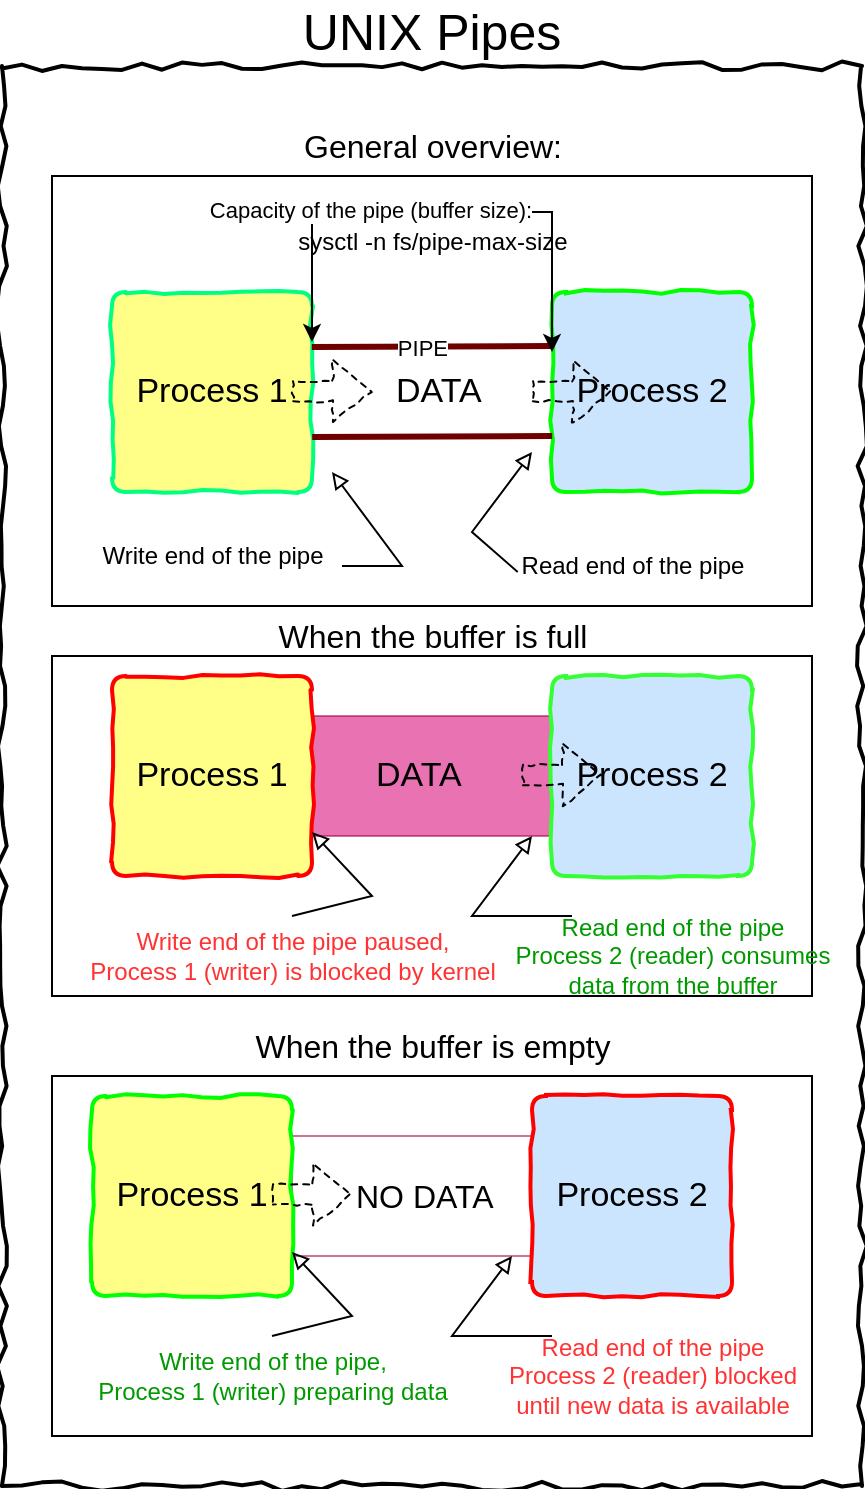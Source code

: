 <mxfile version="24.7.6">
  <diagram name="Page-1" id="tI9g5UVs6BiHLvYLlzyc">
    <mxGraphModel dx="994" dy="795" grid="1" gridSize="10" guides="1" tooltips="1" connect="1" arrows="1" fold="1" page="1" pageScale="1" pageWidth="850" pageHeight="1100" math="0" shadow="0">
      <root>
        <mxCell id="0" />
        <mxCell id="1" parent="0" />
        <mxCell id="biSs9XKsVMfxHc0k9hsz-29" value="UNIX Pipes" style="whiteSpace=wrap;html=1;fillColor=none;imageAspect=0;labelPosition=center;verticalLabelPosition=top;align=center;verticalAlign=bottom;fontSize=25;comic=1;jiggle=5;strokeWidth=2;" vertex="1" parent="1">
          <mxGeometry x="60" y="230" width="430" height="710" as="geometry" />
        </mxCell>
        <mxCell id="biSs9XKsVMfxHc0k9hsz-44" value="" style="rounded=0;whiteSpace=wrap;html=1;fillColor=none;" vertex="1" parent="1">
          <mxGeometry x="85" y="735" width="380" height="180" as="geometry" />
        </mxCell>
        <mxCell id="biSs9XKsVMfxHc0k9hsz-43" value="" style="rounded=0;whiteSpace=wrap;html=1;fillColor=none;" vertex="1" parent="1">
          <mxGeometry x="85" y="525" width="380" height="170" as="geometry" />
        </mxCell>
        <mxCell id="biSs9XKsVMfxHc0k9hsz-42" value="" style="rounded=0;whiteSpace=wrap;html=1;fillColor=none;" vertex="1" parent="1">
          <mxGeometry x="85" y="285" width="380" height="215" as="geometry" />
        </mxCell>
        <mxCell id="biSs9XKsVMfxHc0k9hsz-16" value="" style="rounded=0;whiteSpace=wrap;html=1;fillColor=#d80073;fontColor=#ffffff;strokeColor=#A50040;opacity=55;" vertex="1" parent="1">
          <mxGeometry x="215" y="555" width="120" height="60" as="geometry" />
        </mxCell>
        <mxCell id="NE58R7Pgc0rKDY2GueEK-2" value="Process 1" style="rounded=1;whiteSpace=wrap;html=1;absoluteArcSize=1;arcSize=14;strokeWidth=2;comic=1;jiggle=2;fillColor=#ffff88;strokeColor=#00FF80;fontSize=17;" parent="1" vertex="1">
          <mxGeometry x="115" y="343" width="100" height="100" as="geometry" />
        </mxCell>
        <mxCell id="NE58R7Pgc0rKDY2GueEK-3" value="Process 2" style="rounded=1;whiteSpace=wrap;html=1;absoluteArcSize=1;arcSize=14;strokeWidth=2;comic=1;linejoin=miter-clip;glass=0;shadow=0;fillColor=#cce5ff;strokeColor=#00FF00;fontSize=17;" parent="1" vertex="1">
          <mxGeometry x="335" y="343" width="100" height="100" as="geometry" />
        </mxCell>
        <mxCell id="NE58R7Pgc0rKDY2GueEK-8" value="" style="shape=flexArrow;endArrow=classic;html=1;rounded=0;dashed=1;flowAnimation=1;comic=1;jiggle=4;linecap=round;align=right;flowAnimationDuration=1000;" parent="1" edge="1">
          <mxGeometry width="50" height="50" relative="1" as="geometry">
            <mxPoint x="205" y="392.58" as="sourcePoint" />
            <mxPoint x="245" y="392.58" as="targetPoint" />
          </mxGeometry>
        </mxCell>
        <mxCell id="NE58R7Pgc0rKDY2GueEK-13" value="&lt;div style=&quot;font-size: 17px;&quot;&gt;DATA&lt;/div&gt;" style="edgeLabel;html=1;align=left;verticalAlign=middle;resizable=0;points=[];fontSize=17;" parent="NE58R7Pgc0rKDY2GueEK-8" vertex="1" connectable="0">
          <mxGeometry x="-0.25" relative="1" as="geometry">
            <mxPoint x="35" as="offset" />
          </mxGeometry>
        </mxCell>
        <mxCell id="NE58R7Pgc0rKDY2GueEK-9" value="" style="shape=link;html=1;rounded=0;width=43;fillColor=#a20025;strokeColor=#6F0000;strokeWidth=3;" parent="1" edge="1">
          <mxGeometry width="100" relative="1" as="geometry">
            <mxPoint x="215" y="393" as="sourcePoint" />
            <mxPoint x="335" y="392.5" as="targetPoint" />
          </mxGeometry>
        </mxCell>
        <mxCell id="NE58R7Pgc0rKDY2GueEK-11" value="&lt;div&gt;PIPE&lt;/div&gt;" style="edgeLabel;html=1;align=right;verticalAlign=middle;resizable=0;points=[];" parent="NE58R7Pgc0rKDY2GueEK-9" vertex="1" connectable="0">
          <mxGeometry x="0.151" y="22" relative="1" as="geometry">
            <mxPoint as="offset" />
          </mxGeometry>
        </mxCell>
        <mxCell id="NE58R7Pgc0rKDY2GueEK-14" style="rounded=0;orthogonalLoop=1;jettySize=auto;html=1;endArrow=block;endFill=0;" parent="1" edge="1">
          <mxGeometry relative="1" as="geometry">
            <mxPoint x="225" y="433" as="targetPoint" />
            <Array as="points">
              <mxPoint x="230" y="480" />
              <mxPoint x="260" y="480" />
            </Array>
            <mxPoint x="240" y="480" as="sourcePoint" />
          </mxGeometry>
        </mxCell>
        <mxCell id="NE58R7Pgc0rKDY2GueEK-12" value="&lt;div&gt;Write end of the pipe&lt;/div&gt;" style="text;html=1;align=center;verticalAlign=middle;resizable=0;points=[];autosize=1;strokeColor=none;fillColor=none;" parent="1" vertex="1">
          <mxGeometry x="105" y="460" width="120" height="30" as="geometry" />
        </mxCell>
        <mxCell id="NE58R7Pgc0rKDY2GueEK-15" style="rounded=0;orthogonalLoop=1;jettySize=auto;html=1;endArrow=block;endFill=0;" parent="1" edge="1">
          <mxGeometry relative="1" as="geometry">
            <mxPoint x="325" y="423" as="targetPoint" />
            <Array as="points">
              <mxPoint x="295" y="463" />
            </Array>
            <mxPoint x="317.857" y="483" as="sourcePoint" />
          </mxGeometry>
        </mxCell>
        <mxCell id="NE58R7Pgc0rKDY2GueEK-16" value="&lt;div&gt;Read end of the pipe&lt;/div&gt;" style="text;html=1;align=center;verticalAlign=middle;resizable=0;points=[];autosize=1;strokeColor=none;fillColor=none;flipV=0;flipH=1;" parent="1" vertex="1">
          <mxGeometry x="315" y="465" width="120" height="30" as="geometry" />
        </mxCell>
        <mxCell id="NE58R7Pgc0rKDY2GueEK-18" value="sysctl -n fs/pipe-max-size" style="text;html=1;align=center;verticalAlign=middle;resizable=0;points=[];autosize=1;strokeColor=none;fillColor=none;" parent="1" vertex="1">
          <mxGeometry x="205" y="303" width="140" height="30" as="geometry" />
        </mxCell>
        <mxCell id="NE58R7Pgc0rKDY2GueEK-19" value="" style="endArrow=classic;startArrow=classic;html=1;rounded=0;exitX=1;exitY=0.25;exitDx=0;exitDy=0;" parent="1" source="NE58R7Pgc0rKDY2GueEK-2" edge="1">
          <mxGeometry width="50" height="50" relative="1" as="geometry">
            <mxPoint x="405" y="363" as="sourcePoint" />
            <mxPoint x="335" y="373" as="targetPoint" />
            <Array as="points">
              <mxPoint x="215" y="303" />
              <mxPoint x="335" y="303" />
            </Array>
          </mxGeometry>
        </mxCell>
        <mxCell id="biSs9XKsVMfxHc0k9hsz-1" value="&lt;div&gt;Capacity of the pipe (buffer size):&lt;/div&gt;" style="edgeLabel;html=1;align=center;verticalAlign=middle;resizable=0;points=[];" vertex="1" connectable="0" parent="NE58R7Pgc0rKDY2GueEK-19">
          <mxGeometry x="-0.262" y="1" relative="1" as="geometry">
            <mxPoint as="offset" />
          </mxGeometry>
        </mxCell>
        <mxCell id="biSs9XKsVMfxHc0k9hsz-2" value="Process 1" style="rounded=1;whiteSpace=wrap;html=1;absoluteArcSize=1;arcSize=14;strokeWidth=2;comic=1;jiggle=2;fillColor=#ffff88;strokeColor=#FF0000;fontSize=17;" vertex="1" parent="1">
          <mxGeometry x="115" y="535" width="100" height="100" as="geometry" />
        </mxCell>
        <mxCell id="biSs9XKsVMfxHc0k9hsz-3" value="Process 2" style="rounded=1;whiteSpace=wrap;html=1;absoluteArcSize=1;arcSize=14;strokeWidth=2;comic=1;linejoin=miter-clip;glass=0;shadow=0;fillColor=#cce5ff;strokeColor=#33FF33;fontSize=17;" vertex="1" parent="1">
          <mxGeometry x="335" y="535" width="100" height="100" as="geometry" />
        </mxCell>
        <mxCell id="biSs9XKsVMfxHc0k9hsz-4" value="" style="shape=flexArrow;endArrow=classic;html=1;rounded=0;dashed=1;flowAnimation=1;comic=1;jiggle=4;linecap=round;" edge="1" parent="1" source="biSs9XKsVMfxHc0k9hsz-16">
          <mxGeometry width="50" height="50" relative="1" as="geometry">
            <mxPoint x="255" y="585" as="sourcePoint" />
            <mxPoint x="335" y="584.5" as="targetPoint" />
          </mxGeometry>
        </mxCell>
        <mxCell id="biSs9XKsVMfxHc0k9hsz-9" style="rounded=0;orthogonalLoop=1;jettySize=auto;html=1;endArrow=block;endFill=0;" edge="1" parent="1">
          <mxGeometry relative="1" as="geometry">
            <mxPoint x="325" y="615" as="targetPoint" />
            <Array as="points">
              <mxPoint x="295" y="655" />
            </Array>
            <mxPoint x="345" y="655" as="sourcePoint" />
          </mxGeometry>
        </mxCell>
        <mxCell id="biSs9XKsVMfxHc0k9hsz-10" value="&lt;div&gt;Read end of the pipe&lt;/div&gt;&lt;div&gt;Process 2 (reader) consumes&lt;/div&gt;&lt;div&gt;data from the buffer&lt;br&gt;&lt;/div&gt;" style="text;html=1;align=center;verticalAlign=middle;resizable=0;points=[];autosize=1;strokeColor=none;fillColor=none;flipV=0;flipH=1;fontColor=#009900;" vertex="1" parent="1">
          <mxGeometry x="315" y="645" width="160" height="60" as="geometry" />
        </mxCell>
        <mxCell id="biSs9XKsVMfxHc0k9hsz-14" value="&lt;div style=&quot;font-size: 16px;&quot;&gt;General overview:&lt;/div&gt;" style="text;html=1;align=center;verticalAlign=middle;resizable=0;points=[];autosize=1;strokeColor=none;fillColor=none;fontSize=16;" vertex="1" parent="1">
          <mxGeometry x="205" y="255" width="140" height="30" as="geometry" />
        </mxCell>
        <mxCell id="biSs9XKsVMfxHc0k9hsz-15" value="When the buffer is full" style="text;html=1;align=center;verticalAlign=middle;resizable=0;points=[];autosize=1;strokeColor=none;fillColor=none;fontSize=16;" vertex="1" parent="1">
          <mxGeometry x="190" y="500" width="170" height="30" as="geometry" />
        </mxCell>
        <mxCell id="biSs9XKsVMfxHc0k9hsz-20" value="" style="shape=flexArrow;endArrow=classic;html=1;rounded=0;dashed=1;flowAnimation=1;comic=1;jiggle=4;linecap=round;labelBackgroundColor=none;flowAnimationDuration=1000;" edge="1" parent="1">
          <mxGeometry width="50" height="50" relative="1" as="geometry">
            <mxPoint x="325" y="392.58" as="sourcePoint" />
            <mxPoint x="365" y="393" as="targetPoint" />
          </mxGeometry>
        </mxCell>
        <mxCell id="biSs9XKsVMfxHc0k9hsz-23" value="" style="shape=flexArrow;endArrow=classic;html=1;rounded=0;dashed=1;flowAnimation=1;comic=1;jiggle=4;linecap=round;labelBackgroundColor=none;flowAnimationDuration=1000;" edge="1" parent="1">
          <mxGeometry width="50" height="50" relative="1" as="geometry">
            <mxPoint x="320" y="584.58" as="sourcePoint" />
            <mxPoint x="360" y="584.58" as="targetPoint" />
          </mxGeometry>
        </mxCell>
        <mxCell id="biSs9XKsVMfxHc0k9hsz-26" value="&lt;div style=&quot;font-size: 17px;&quot;&gt;DATA&lt;/div&gt;" style="edgeLabel;html=1;align=left;verticalAlign=middle;resizable=0;points=[];fontSize=17;labelBackgroundColor=none;" vertex="1" connectable="0" parent="1">
          <mxGeometry x="245" y="585" as="geometry" />
        </mxCell>
        <mxCell id="biSs9XKsVMfxHc0k9hsz-27" value="&lt;div&gt;Write end of the pipe paused,&lt;/div&gt;&lt;div&gt;Process 1 (writer) is blocked by kernel&lt;/div&gt;" style="text;html=1;align=center;verticalAlign=middle;resizable=0;points=[];autosize=1;strokeColor=none;fillColor=none;fontColor=#FF3333;" vertex="1" parent="1">
          <mxGeometry x="105" y="655" width="200" height="40" as="geometry" />
        </mxCell>
        <mxCell id="biSs9XKsVMfxHc0k9hsz-28" style="rounded=0;orthogonalLoop=1;jettySize=auto;html=1;endArrow=block;endFill=0;" edge="1" parent="1">
          <mxGeometry relative="1" as="geometry">
            <mxPoint x="215" y="613" as="targetPoint" />
            <Array as="points">
              <mxPoint x="245" y="645" />
            </Array>
            <mxPoint x="205" y="655" as="sourcePoint" />
          </mxGeometry>
        </mxCell>
        <mxCell id="biSs9XKsVMfxHc0k9hsz-31" value="" style="rounded=0;whiteSpace=wrap;html=1;fillColor=none;fontColor=#ffffff;strokeColor=#A50040;opacity=55;" vertex="1" parent="1">
          <mxGeometry x="205" y="765" width="120" height="60" as="geometry" />
        </mxCell>
        <mxCell id="biSs9XKsVMfxHc0k9hsz-32" value="Process 1" style="rounded=1;whiteSpace=wrap;html=1;absoluteArcSize=1;arcSize=14;strokeWidth=2;comic=1;jiggle=2;fillColor=#ffff88;strokeColor=#00FF00;fontSize=17;" vertex="1" parent="1">
          <mxGeometry x="105" y="745" width="100" height="100" as="geometry" />
        </mxCell>
        <mxCell id="biSs9XKsVMfxHc0k9hsz-33" value="Process 2" style="rounded=1;whiteSpace=wrap;html=1;absoluteArcSize=1;arcSize=14;strokeWidth=2;comic=1;linejoin=miter-clip;glass=0;shadow=0;fillColor=#cce5ff;strokeColor=#FF0000;fontSize=17;" vertex="1" parent="1">
          <mxGeometry x="325" y="745" width="100" height="100" as="geometry" />
        </mxCell>
        <mxCell id="biSs9XKsVMfxHc0k9hsz-34" value="" style="shape=flexArrow;endArrow=classic;html=1;rounded=0;dashed=1;flowAnimation=1;comic=1;jiggle=4;linecap=round;" edge="1" parent="1" source="biSs9XKsVMfxHc0k9hsz-31">
          <mxGeometry width="50" height="50" relative="1" as="geometry">
            <mxPoint x="245" y="795" as="sourcePoint" />
            <mxPoint x="325" y="794.5" as="targetPoint" />
          </mxGeometry>
        </mxCell>
        <mxCell id="biSs9XKsVMfxHc0k9hsz-35" style="rounded=0;orthogonalLoop=1;jettySize=auto;html=1;endArrow=block;endFill=0;" edge="1" parent="1">
          <mxGeometry relative="1" as="geometry">
            <mxPoint x="315" y="825" as="targetPoint" />
            <Array as="points">
              <mxPoint x="285" y="865" />
            </Array>
            <mxPoint x="335" y="865" as="sourcePoint" />
          </mxGeometry>
        </mxCell>
        <mxCell id="biSs9XKsVMfxHc0k9hsz-36" value="When the buffer is empty" style="text;html=1;align=center;verticalAlign=middle;resizable=0;points=[];autosize=1;strokeColor=none;fillColor=none;fontSize=16;" vertex="1" parent="1">
          <mxGeometry x="185" y="705" width="180" height="30" as="geometry" />
        </mxCell>
        <mxCell id="biSs9XKsVMfxHc0k9hsz-37" value="" style="shape=flexArrow;endArrow=classic;html=1;rounded=0;dashed=1;flowAnimation=1;comic=1;jiggle=4;linecap=round;labelBackgroundColor=none;flowAnimationDuration=1000;" edge="1" parent="1">
          <mxGeometry width="50" height="50" relative="1" as="geometry">
            <mxPoint x="195" y="794.31" as="sourcePoint" />
            <mxPoint x="235" y="794.31" as="targetPoint" />
          </mxGeometry>
        </mxCell>
        <mxCell id="biSs9XKsVMfxHc0k9hsz-38" value="&lt;font style=&quot;font-size: 16px;&quot;&gt;NO D&lt;font style=&quot;font-size: 16px;&quot;&gt;ATA&lt;/font&gt;&lt;/font&gt;" style="edgeLabel;html=1;align=left;verticalAlign=middle;resizable=0;points=[];fontSize=13;labelBackgroundColor=none;" vertex="1" connectable="0" parent="1">
          <mxGeometry x="235" y="795" as="geometry" />
        </mxCell>
        <mxCell id="biSs9XKsVMfxHc0k9hsz-39" value="&lt;div&gt;Write end of the pipe,&lt;/div&gt;&lt;div&gt;Process 1 (writer) preparing data &lt;/div&gt;" style="text;html=1;align=center;verticalAlign=middle;resizable=0;points=[];autosize=1;strokeColor=none;fillColor=none;fontColor=#009900;" vertex="1" parent="1">
          <mxGeometry x="105" y="865" width="180" height="40" as="geometry" />
        </mxCell>
        <mxCell id="biSs9XKsVMfxHc0k9hsz-40" style="rounded=0;orthogonalLoop=1;jettySize=auto;html=1;endArrow=block;endFill=0;" edge="1" parent="1">
          <mxGeometry relative="1" as="geometry">
            <mxPoint x="205" y="823" as="targetPoint" />
            <Array as="points">
              <mxPoint x="235" y="855" />
            </Array>
            <mxPoint x="195" y="865" as="sourcePoint" />
          </mxGeometry>
        </mxCell>
        <mxCell id="biSs9XKsVMfxHc0k9hsz-41" value="&lt;div&gt;Read end of the pipe&lt;/div&gt;&lt;div&gt;Process 2 (reader) blocked&lt;/div&gt;&lt;div&gt;until new data is available&lt;br&gt;&lt;/div&gt;" style="text;html=1;align=center;verticalAlign=middle;resizable=0;points=[];autosize=1;strokeColor=none;fillColor=none;flipV=0;flipH=1;fontColor=#ff3333;" vertex="1" parent="1">
          <mxGeometry x="310" y="855" width="150" height="60" as="geometry" />
        </mxCell>
      </root>
    </mxGraphModel>
  </diagram>
</mxfile>
